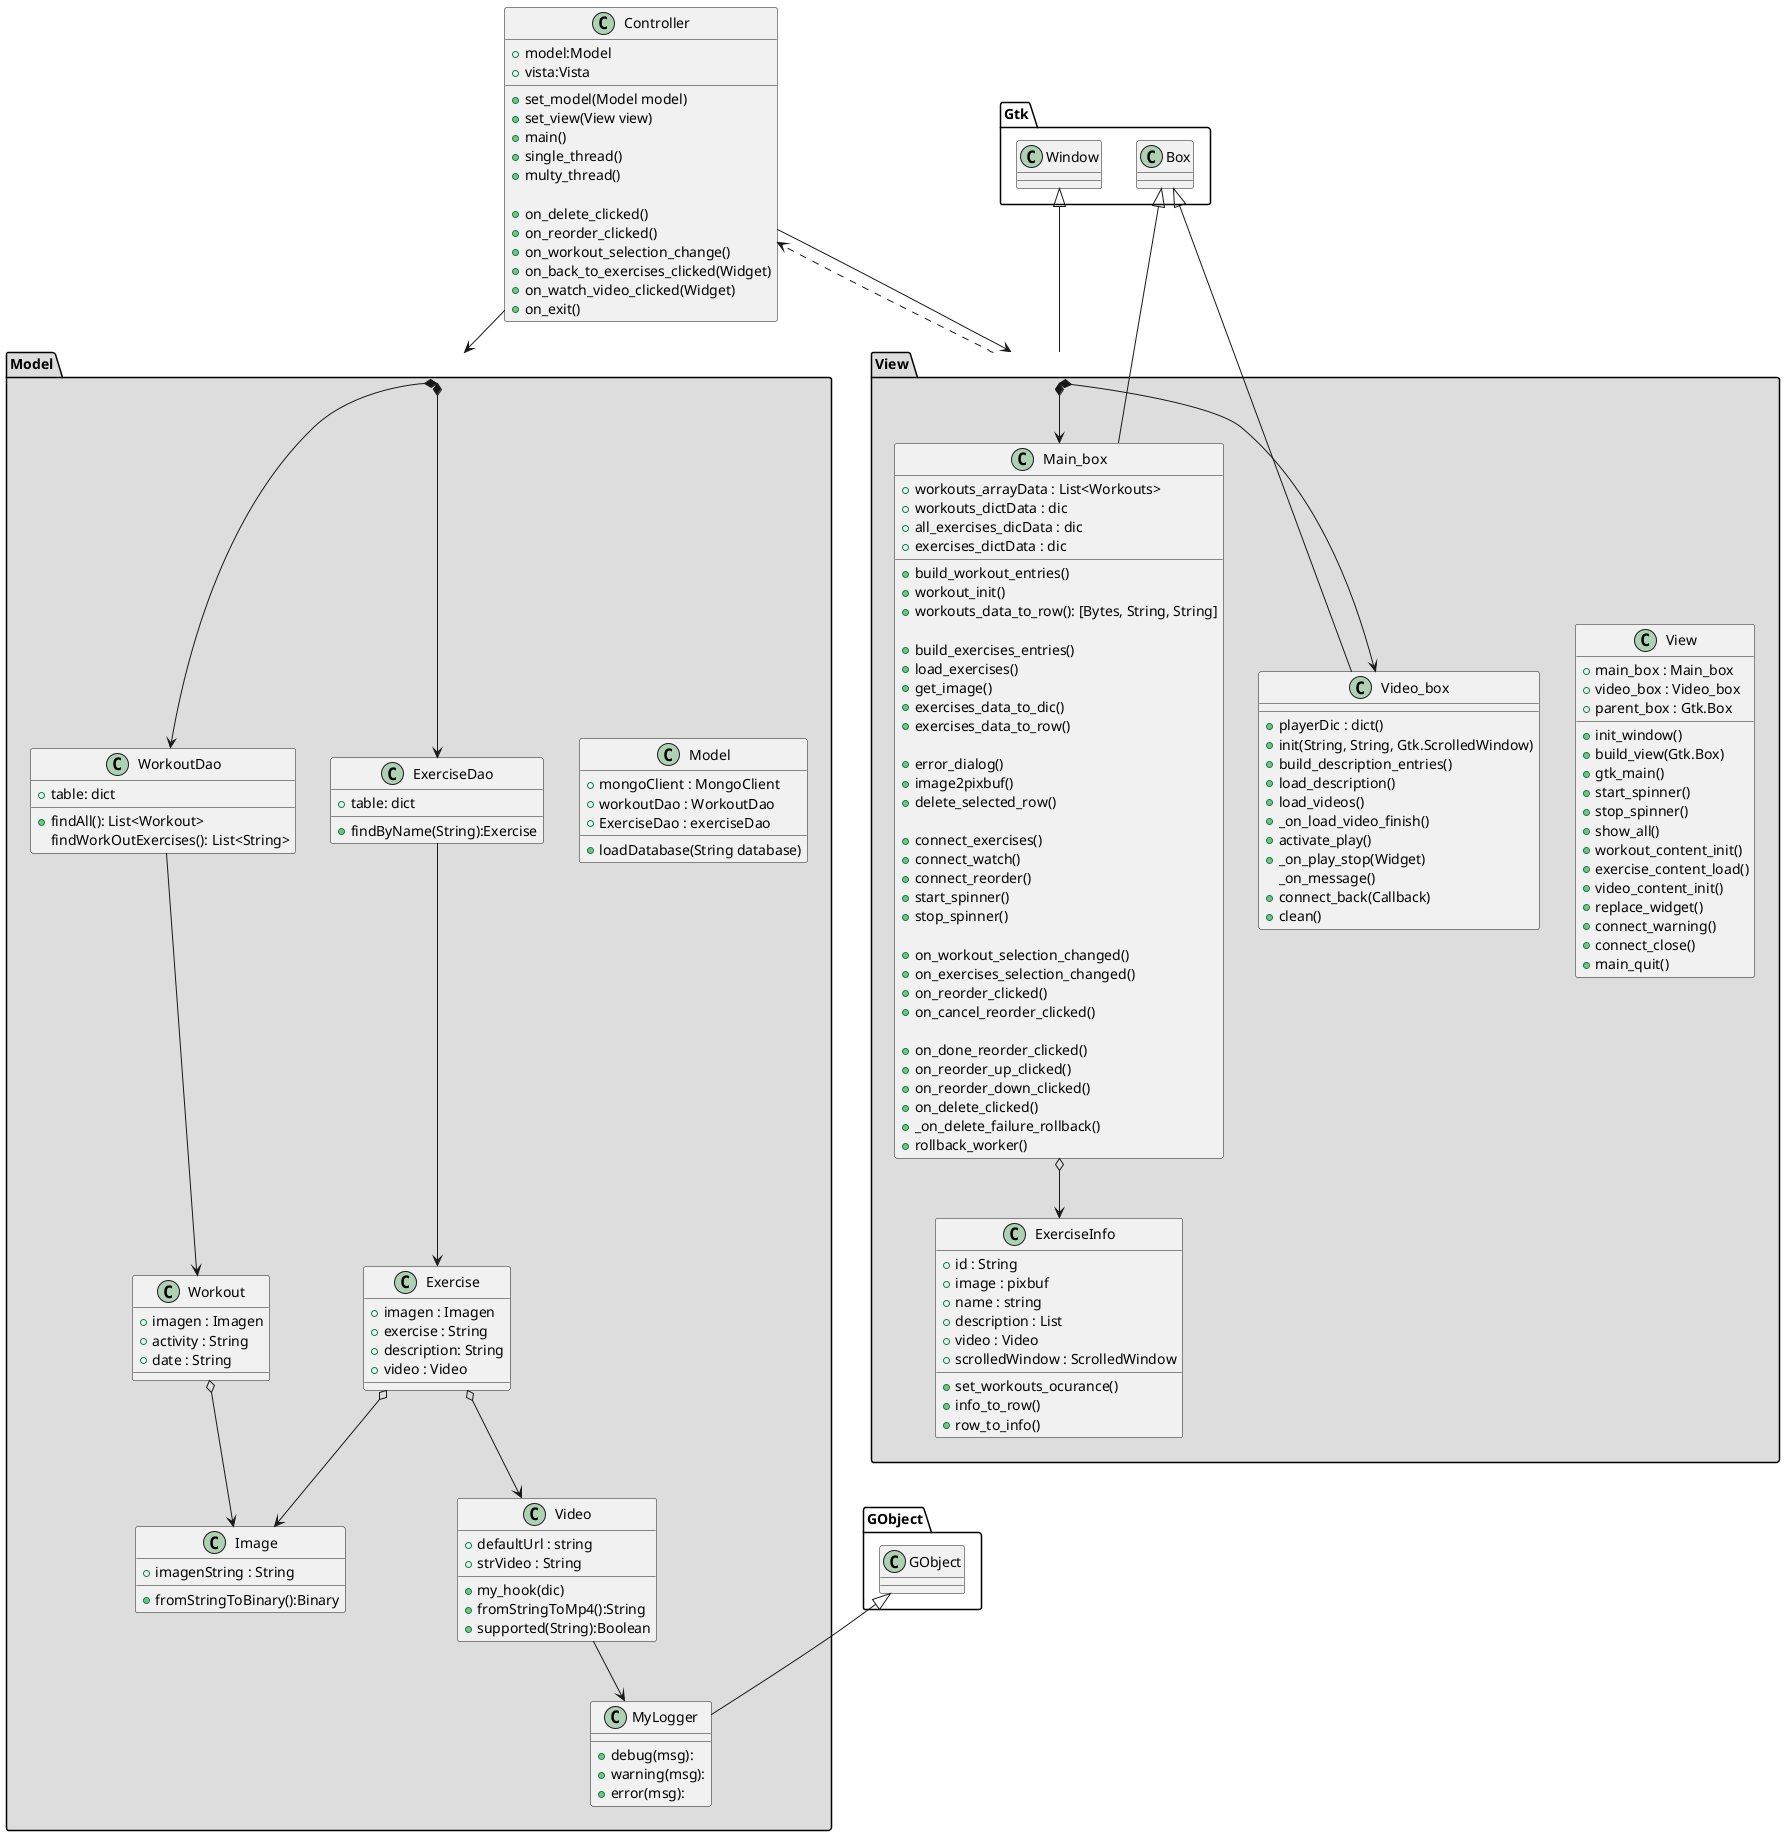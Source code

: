 @startuml

    package "View" #DDDDDD {

        class View {
            +main_box : Main_box
            +video_box : Video_box
            +parent_box : Gtk.Box
            
            +init_window()
            +build_view(Gtk.Box)
            +gtk_main()
            +start_spinner()
            +stop_spinner()
            +show_all()
            +workout_content_init()
            +exercise_content_load()
            +video_content_init()
            +replace_widget()
            +connect_warning()
            +connect_close()
            +main_quit()
        }

        class Main_box {
            +workouts_arrayData : List<Workouts>
            +workouts_dictData : dic
            +all_exercises_dicData : dic
            +exercises_dictData : dic


            +build_workout_entries()
            +workout_init()
            +workouts_data_to_row(): [Bytes, String, String]
            
            +build_exercises_entries()
            +load_exercises()
            +get_image()
            +exercises_data_to_dic()
            +exercises_data_to_row()
            
            +error_dialog()
            +image2pixbuf()
            +delete_selected_row()
            
            +connect_exercises()
            +connect_watch()
            +connect_reorder()
            +start_spinner()
            +stop_spinner()
            
            +on_workout_selection_changed()
            +on_exercises_selection_changed()
            +on_reorder_clicked()
            +on_cancel_reorder_clicked()

            +on_done_reorder_clicked()
            +on_reorder_up_clicked()
            +on_reorder_down_clicked()
            +on_delete_clicked()
            +_on_delete_failure_rollback()
            +rollback_worker()
            
            
        }

        class ExerciseInfo {
            + id : String
            + image : pixbuf
            + name : string
            + description : List
            + video : Video
            + scrolledWindow : ScrolledWindow

            +set_workouts_ocurance()
            +info_to_row()
            +row_to_info()
        }


        class Video_box {
            +playerDic : dict()
            +init(String, String, Gtk.ScrolledWindow)
            +build_description_entries()
            +load_description()
            +load_videos()
            +_on_load_video_finish()
            +activate_play()
            +_on_play_stop(Widget)
            _on_message()
            +connect_back(Callback)
            +clean()
        }


    }

    class Controller {
        +model:Model
        +vista:Vista
        +set_model(Model model)
        +set_view(View view)
        +main()
        +single_thread()
        +multy_thread()

        +on_delete_clicked()
        +on_reorder_clicked()
        +on_workout_selection_change()
        +on_back_to_exercises_clicked(Widget)
        +on_watch_video_clicked(Widget)
        +on_exit()
    }
    

    package "Model" #DDDDDD {
        
        class Model {
            +mongoClient : MongoClient
            +workoutDao : WorkoutDao
            +ExerciseDao : exerciseDao
            +loadDatabase(String database)
        }

        class ExerciseDao {
            +table: dict
            +findByName(String):Exercise
        }

        class WorkoutDao {
            +table: dict
            +findAll(): List<Workout>
            findWorkOutExercises(): List<String>
        }

        class Workout {
            +imagen : Imagen
            +activity : String
            +date : String
        }

        class Exercise {
            +imagen : Imagen
            +exercise : String
            +description: String
            +video : Video
        }

        class Image {
            +imagenString : String 
            +fromStringToBinary():Binary
        }

        class Video {
            +defaultUrl : string 
            +strVideo : String
            +my_hook(dic)
            +fromStringToMp4():String
            +supported(String):Boolean
        }

        Class MyLogger{
            +debug(msg):
            +warning(msg):
            +error(msg):
        }
    }

    Main_box o--> ExerciseInfo

    Model *--> WorkoutDao
    WorkoutDao --> Workout
    Workout o--> Image

    Model *--> ExerciseDao
    ExerciseDao --> Exercise
    Exercise o--> Image
    Exercise o--> Video

    Video --> MyLogger
    GObject.GObject <|-- MyLogger
    
    Controller --> View
    Controller --> Model
    View ..> Controller

    View *--> Main_box
    View *--> Video_box

    Gtk.Box <|-- Main_box
    Gtk.Box <|-- Video_box

    Gtk.Window <|-- View
    

@enduml